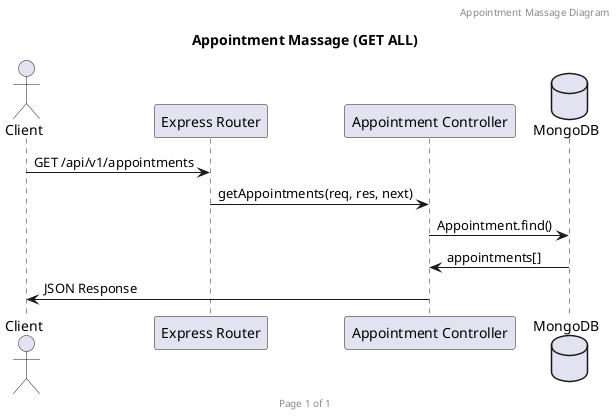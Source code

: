 @startuml Appointment Massage

header Appointment Massage Diagram
footer Page %page% of %lastpage%
title "Appointment Massage (GET ALL)"
 
actor Client
participant "Express Router" as Router
participant "Appointment Controller" as Controller
database "MongoDB" as DB


Client -> Router : GET /api/v1/appointments
Router -> Controller : getAppointments(req, res, next)
Controller -> DB : Appointment.find()
DB -> Controller : appointments[]
Controller -> Client : JSON Response

@enduml
